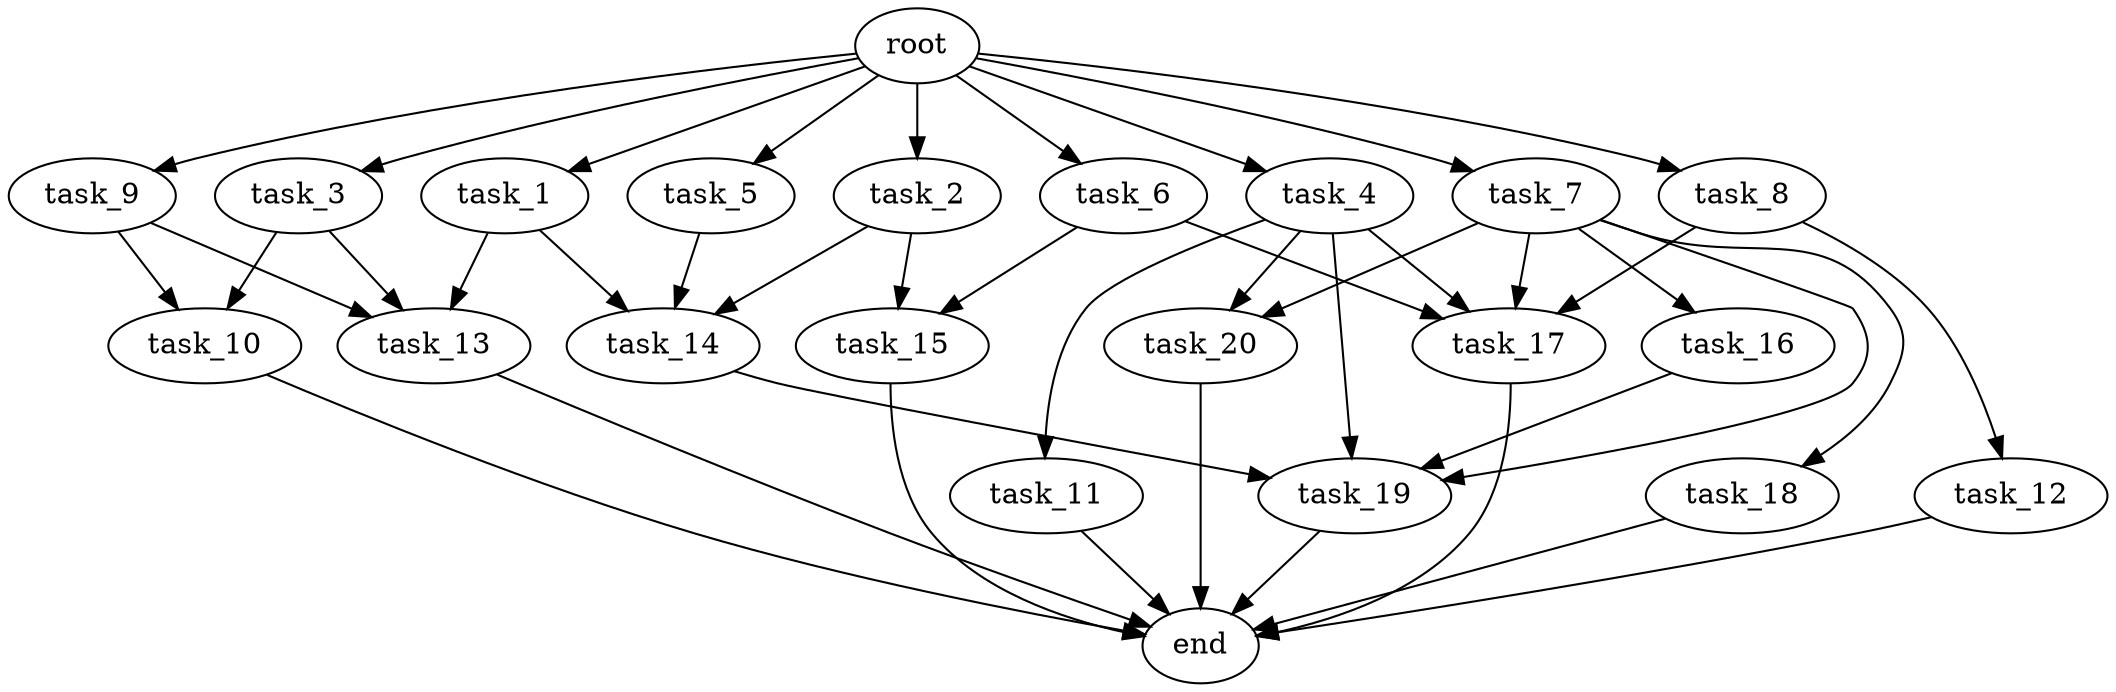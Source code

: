 digraph G {
  root [size="0.000000e+00"];
  task_1 [size="7.395185e+09"];
  task_2 [size="8.648550e+09"];
  task_3 [size="7.424385e+09"];
  task_4 [size="5.613144e+09"];
  task_5 [size="2.376717e+09"];
  task_6 [size="7.843287e+09"];
  task_7 [size="7.988419e+09"];
  task_8 [size="2.877099e+09"];
  task_9 [size="6.645271e+09"];
  task_10 [size="9.264922e+09"];
  task_11 [size="3.876159e+09"];
  task_12 [size="9.567063e+09"];
  task_13 [size="9.758251e+09"];
  task_14 [size="3.127227e+09"];
  task_15 [size="5.521694e+09"];
  task_16 [size="1.306394e+08"];
  task_17 [size="2.514160e+09"];
  task_18 [size="6.205996e+09"];
  task_19 [size="7.809468e+09"];
  task_20 [size="8.701311e+09"];
  end [size="0.000000e+00"];

  root -> task_1 [size="1.000000e-12"];
  root -> task_2 [size="1.000000e-12"];
  root -> task_3 [size="1.000000e-12"];
  root -> task_4 [size="1.000000e-12"];
  root -> task_5 [size="1.000000e-12"];
  root -> task_6 [size="1.000000e-12"];
  root -> task_7 [size="1.000000e-12"];
  root -> task_8 [size="1.000000e-12"];
  root -> task_9 [size="1.000000e-12"];
  task_1 -> task_13 [size="3.252750e+08"];
  task_1 -> task_14 [size="1.042409e+08"];
  task_2 -> task_14 [size="1.042409e+08"];
  task_2 -> task_15 [size="2.760847e+08"];
  task_3 -> task_10 [size="4.632461e+08"];
  task_3 -> task_13 [size="3.252750e+08"];
  task_4 -> task_11 [size="3.876159e+08"];
  task_4 -> task_17 [size="6.285400e+07"];
  task_4 -> task_19 [size="1.952367e+08"];
  task_4 -> task_20 [size="4.350655e+08"];
  task_5 -> task_14 [size="1.042409e+08"];
  task_6 -> task_15 [size="2.760847e+08"];
  task_6 -> task_17 [size="6.285400e+07"];
  task_7 -> task_16 [size="1.306394e+07"];
  task_7 -> task_17 [size="6.285400e+07"];
  task_7 -> task_18 [size="6.205996e+08"];
  task_7 -> task_19 [size="1.952367e+08"];
  task_7 -> task_20 [size="4.350655e+08"];
  task_8 -> task_12 [size="9.567063e+08"];
  task_8 -> task_17 [size="6.285400e+07"];
  task_9 -> task_10 [size="4.632461e+08"];
  task_9 -> task_13 [size="3.252750e+08"];
  task_10 -> end [size="1.000000e-12"];
  task_11 -> end [size="1.000000e-12"];
  task_12 -> end [size="1.000000e-12"];
  task_13 -> end [size="1.000000e-12"];
  task_14 -> task_19 [size="1.952367e+08"];
  task_15 -> end [size="1.000000e-12"];
  task_16 -> task_19 [size="1.952367e+08"];
  task_17 -> end [size="1.000000e-12"];
  task_18 -> end [size="1.000000e-12"];
  task_19 -> end [size="1.000000e-12"];
  task_20 -> end [size="1.000000e-12"];
}

